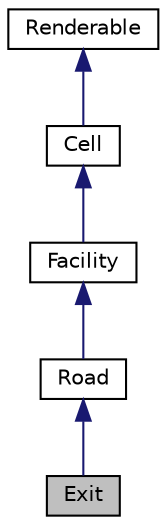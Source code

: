 digraph "Exit"
{
  edge [fontname="Helvetica",fontsize="10",labelfontname="Helvetica",labelfontsize="10"];
  node [fontname="Helvetica",fontsize="10",shape=record];
  Node1 [label="Exit",height=0.2,width=0.4,color="black", fillcolor="grey75", style="filled", fontcolor="black"];
  Node2 -> Node1 [dir="back",color="midnightblue",fontsize="10",style="solid",fontname="Helvetica"];
  Node2 [label="Road",height=0.2,width=0.4,color="black", fillcolor="white", style="filled",URL="$classRoad.html"];
  Node3 -> Node2 [dir="back",color="midnightblue",fontsize="10",style="solid",fontname="Helvetica"];
  Node3 [label="Facility",height=0.2,width=0.4,color="black", fillcolor="white", style="filled",URL="$classFacility.html"];
  Node4 -> Node3 [dir="back",color="midnightblue",fontsize="10",style="solid",fontname="Helvetica"];
  Node4 [label="Cell",height=0.2,width=0.4,color="black", fillcolor="white", style="filled",URL="$classCell.html"];
  Node5 -> Node4 [dir="back",color="midnightblue",fontsize="10",style="solid",fontname="Helvetica"];
  Node5 [label="Renderable",height=0.2,width=0.4,color="black", fillcolor="white", style="filled",URL="$classRenderable.html"];
}
